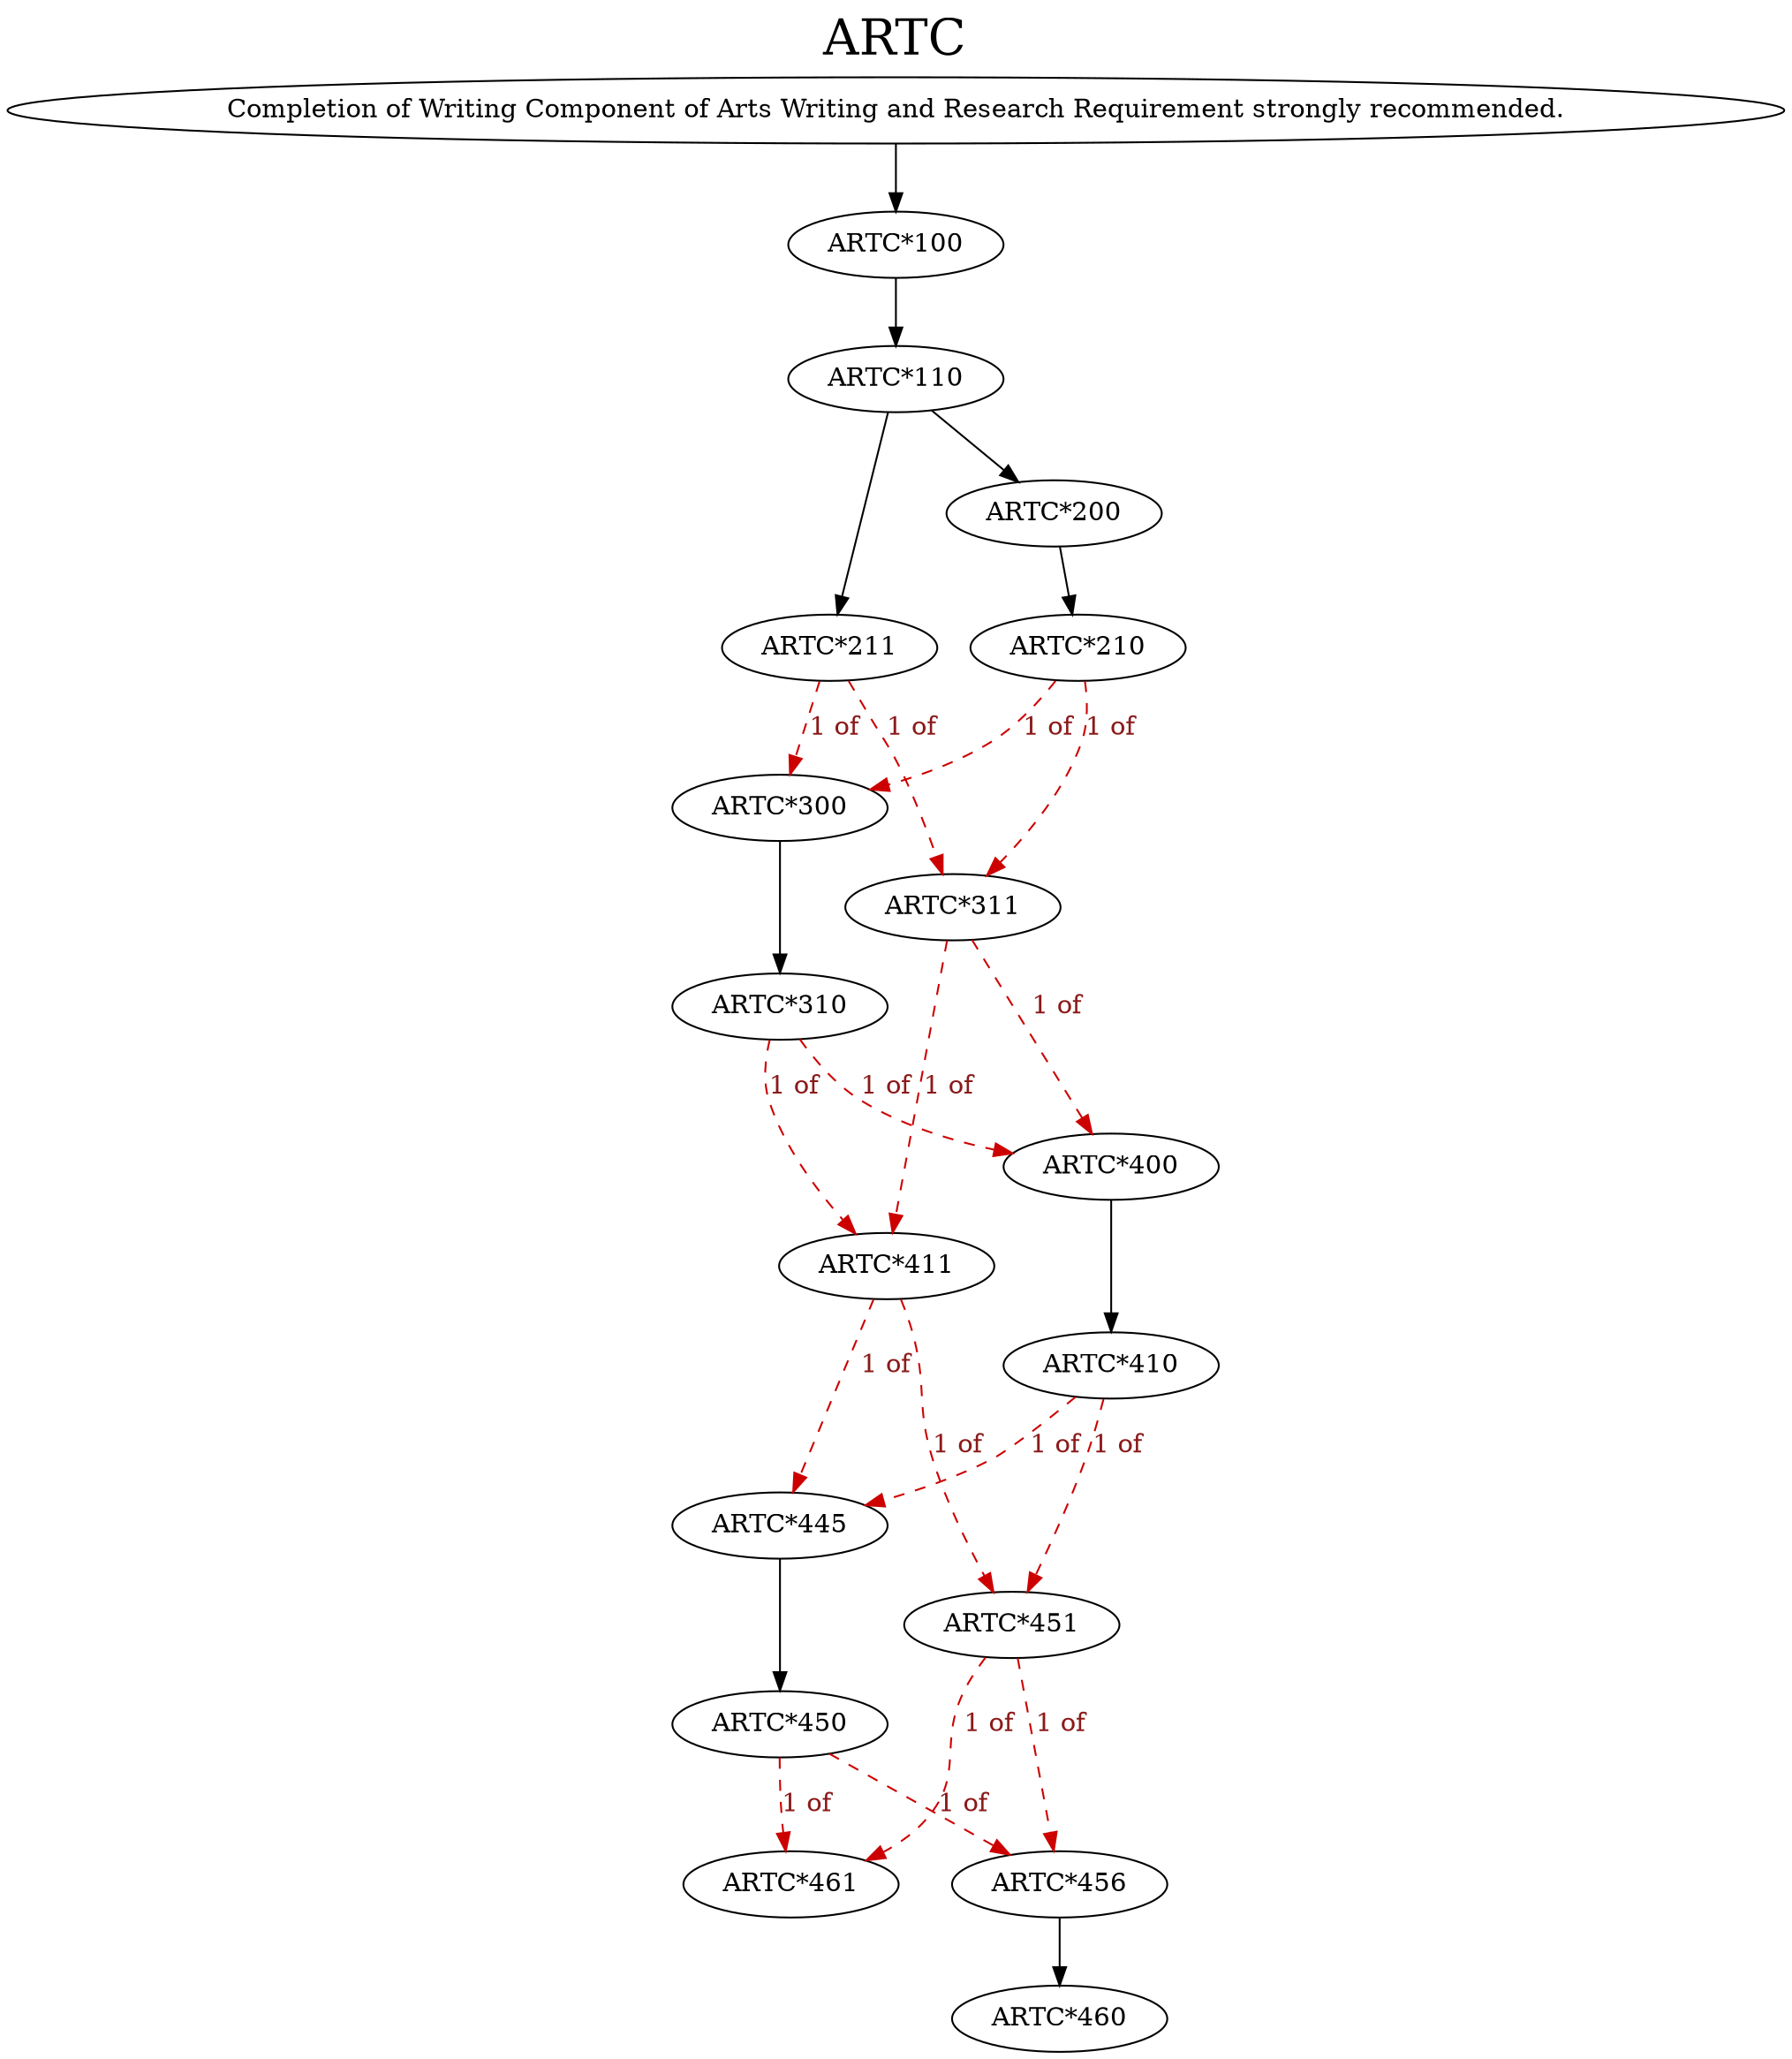 digraph ARTC {
labelloc = "t";
label = "ARTC"
fontsize = 27;
"Completion of Writing Component of Arts Writing and Research Requirement strongly recommended." -> "ARTC*100" [style=solid]
"ARTC*100" -> "ARTC*110" [style=solid]
"ARTC*110" -> "ARTC*200" [style=solid]
"ARTC*200" -> "ARTC*210" [style=solid]
"ARTC*110" -> "ARTC*211" [style=solid]
"ARTC*210" -> "ARTC*300" [style=dashed] [label="1 of", fontcolor=firebrick4] [color=red3]
"ARTC*211" -> "ARTC*300" [style=dashed] [label="1 of", fontcolor=firebrick4] [color=red3]
"ARTC*300" -> "ARTC*310" [style=solid]
"ARTC*210" -> "ARTC*311" [style=dashed] [label="1 of", fontcolor=firebrick4] [color=red3]
"ARTC*211" -> "ARTC*311" [style=dashed] [label="1 of", fontcolor=firebrick4] [color=red3]
"ARTC*310" -> "ARTC*400" [style=dashed] [label="1 of", fontcolor=firebrick4] [color=red3]
"ARTC*311" -> "ARTC*400" [style=dashed] [label="1 of", fontcolor=firebrick4] [color=red3]
"ARTC*400" -> "ARTC*410" [style=solid]
"ARTC*310" -> "ARTC*411" [style=dashed] [label="1 of", fontcolor=firebrick4] [color=red3]
"ARTC*311" -> "ARTC*411" [style=dashed] [label="1 of", fontcolor=firebrick4] [color=red3]
"ARTC*410" -> "ARTC*445" [style=dashed] [label="1 of", fontcolor=firebrick4] [color=red3]
"ARTC*411" -> "ARTC*445" [style=dashed] [label="1 of", fontcolor=firebrick4] [color=red3]
"ARTC*445" -> "ARTC*450" [style=solid]
"ARTC*410" -> "ARTC*451" [style=dashed] [label="1 of", fontcolor=firebrick4] [color=red3]
"ARTC*411" -> "ARTC*451" [style=dashed] [label="1 of", fontcolor=firebrick4] [color=red3]
"ARTC*450" -> "ARTC*456" [style=dashed] [label="1 of", fontcolor=firebrick4] [color=red3]
"ARTC*451" -> "ARTC*456" [style=dashed] [label="1 of", fontcolor=firebrick4] [color=red3]
"ARTC*456" -> "ARTC*460" [style=solid]
"ARTC*450" -> "ARTC*461" [style=dashed] [label="1 of", fontcolor=firebrick4] [color=red3]
"ARTC*451" -> "ARTC*461" [style=dashed] [label="1 of", fontcolor=firebrick4] [color=red3]
}
